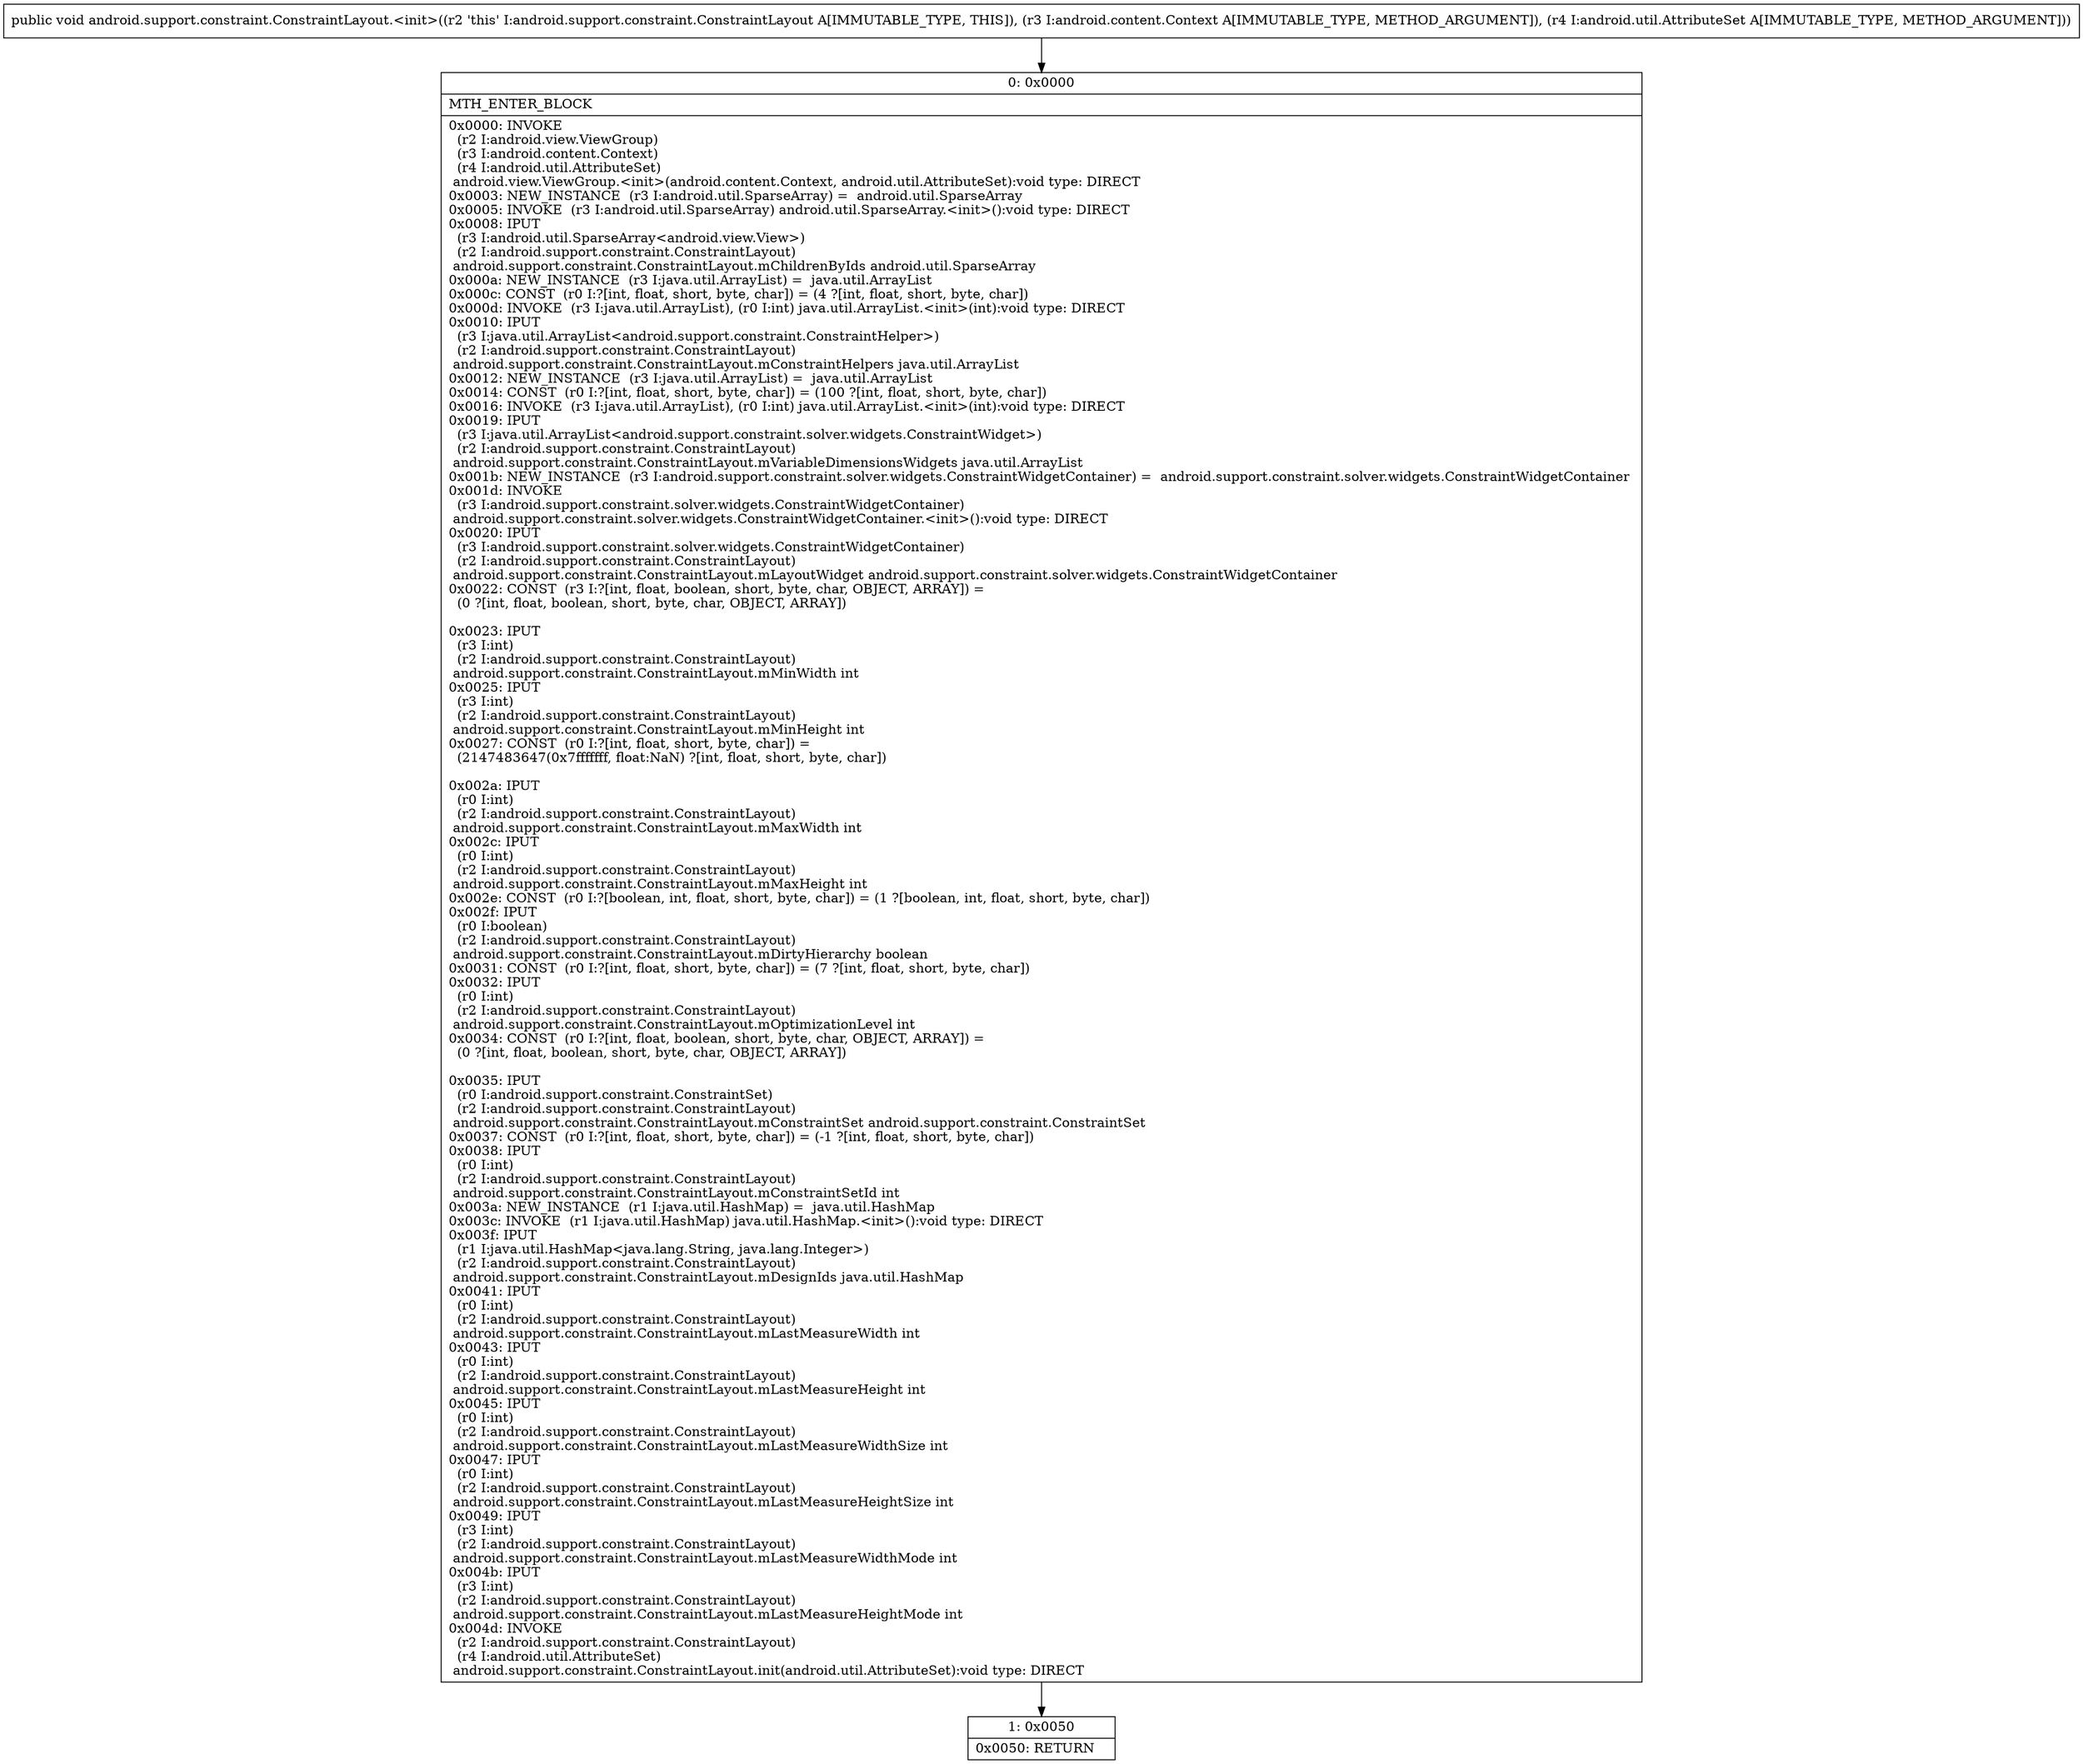 digraph "CFG forandroid.support.constraint.ConstraintLayout.\<init\>(Landroid\/content\/Context;Landroid\/util\/AttributeSet;)V" {
Node_0 [shape=record,label="{0\:\ 0x0000|MTH_ENTER_BLOCK\l|0x0000: INVOKE  \l  (r2 I:android.view.ViewGroup)\l  (r3 I:android.content.Context)\l  (r4 I:android.util.AttributeSet)\l android.view.ViewGroup.\<init\>(android.content.Context, android.util.AttributeSet):void type: DIRECT \l0x0003: NEW_INSTANCE  (r3 I:android.util.SparseArray) =  android.util.SparseArray \l0x0005: INVOKE  (r3 I:android.util.SparseArray) android.util.SparseArray.\<init\>():void type: DIRECT \l0x0008: IPUT  \l  (r3 I:android.util.SparseArray\<android.view.View\>)\l  (r2 I:android.support.constraint.ConstraintLayout)\l android.support.constraint.ConstraintLayout.mChildrenByIds android.util.SparseArray \l0x000a: NEW_INSTANCE  (r3 I:java.util.ArrayList) =  java.util.ArrayList \l0x000c: CONST  (r0 I:?[int, float, short, byte, char]) = (4 ?[int, float, short, byte, char]) \l0x000d: INVOKE  (r3 I:java.util.ArrayList), (r0 I:int) java.util.ArrayList.\<init\>(int):void type: DIRECT \l0x0010: IPUT  \l  (r3 I:java.util.ArrayList\<android.support.constraint.ConstraintHelper\>)\l  (r2 I:android.support.constraint.ConstraintLayout)\l android.support.constraint.ConstraintLayout.mConstraintHelpers java.util.ArrayList \l0x0012: NEW_INSTANCE  (r3 I:java.util.ArrayList) =  java.util.ArrayList \l0x0014: CONST  (r0 I:?[int, float, short, byte, char]) = (100 ?[int, float, short, byte, char]) \l0x0016: INVOKE  (r3 I:java.util.ArrayList), (r0 I:int) java.util.ArrayList.\<init\>(int):void type: DIRECT \l0x0019: IPUT  \l  (r3 I:java.util.ArrayList\<android.support.constraint.solver.widgets.ConstraintWidget\>)\l  (r2 I:android.support.constraint.ConstraintLayout)\l android.support.constraint.ConstraintLayout.mVariableDimensionsWidgets java.util.ArrayList \l0x001b: NEW_INSTANCE  (r3 I:android.support.constraint.solver.widgets.ConstraintWidgetContainer) =  android.support.constraint.solver.widgets.ConstraintWidgetContainer \l0x001d: INVOKE  \l  (r3 I:android.support.constraint.solver.widgets.ConstraintWidgetContainer)\l android.support.constraint.solver.widgets.ConstraintWidgetContainer.\<init\>():void type: DIRECT \l0x0020: IPUT  \l  (r3 I:android.support.constraint.solver.widgets.ConstraintWidgetContainer)\l  (r2 I:android.support.constraint.ConstraintLayout)\l android.support.constraint.ConstraintLayout.mLayoutWidget android.support.constraint.solver.widgets.ConstraintWidgetContainer \l0x0022: CONST  (r3 I:?[int, float, boolean, short, byte, char, OBJECT, ARRAY]) = \l  (0 ?[int, float, boolean, short, byte, char, OBJECT, ARRAY])\l \l0x0023: IPUT  \l  (r3 I:int)\l  (r2 I:android.support.constraint.ConstraintLayout)\l android.support.constraint.ConstraintLayout.mMinWidth int \l0x0025: IPUT  \l  (r3 I:int)\l  (r2 I:android.support.constraint.ConstraintLayout)\l android.support.constraint.ConstraintLayout.mMinHeight int \l0x0027: CONST  (r0 I:?[int, float, short, byte, char]) = \l  (2147483647(0x7fffffff, float:NaN) ?[int, float, short, byte, char])\l \l0x002a: IPUT  \l  (r0 I:int)\l  (r2 I:android.support.constraint.ConstraintLayout)\l android.support.constraint.ConstraintLayout.mMaxWidth int \l0x002c: IPUT  \l  (r0 I:int)\l  (r2 I:android.support.constraint.ConstraintLayout)\l android.support.constraint.ConstraintLayout.mMaxHeight int \l0x002e: CONST  (r0 I:?[boolean, int, float, short, byte, char]) = (1 ?[boolean, int, float, short, byte, char]) \l0x002f: IPUT  \l  (r0 I:boolean)\l  (r2 I:android.support.constraint.ConstraintLayout)\l android.support.constraint.ConstraintLayout.mDirtyHierarchy boolean \l0x0031: CONST  (r0 I:?[int, float, short, byte, char]) = (7 ?[int, float, short, byte, char]) \l0x0032: IPUT  \l  (r0 I:int)\l  (r2 I:android.support.constraint.ConstraintLayout)\l android.support.constraint.ConstraintLayout.mOptimizationLevel int \l0x0034: CONST  (r0 I:?[int, float, boolean, short, byte, char, OBJECT, ARRAY]) = \l  (0 ?[int, float, boolean, short, byte, char, OBJECT, ARRAY])\l \l0x0035: IPUT  \l  (r0 I:android.support.constraint.ConstraintSet)\l  (r2 I:android.support.constraint.ConstraintLayout)\l android.support.constraint.ConstraintLayout.mConstraintSet android.support.constraint.ConstraintSet \l0x0037: CONST  (r0 I:?[int, float, short, byte, char]) = (\-1 ?[int, float, short, byte, char]) \l0x0038: IPUT  \l  (r0 I:int)\l  (r2 I:android.support.constraint.ConstraintLayout)\l android.support.constraint.ConstraintLayout.mConstraintSetId int \l0x003a: NEW_INSTANCE  (r1 I:java.util.HashMap) =  java.util.HashMap \l0x003c: INVOKE  (r1 I:java.util.HashMap) java.util.HashMap.\<init\>():void type: DIRECT \l0x003f: IPUT  \l  (r1 I:java.util.HashMap\<java.lang.String, java.lang.Integer\>)\l  (r2 I:android.support.constraint.ConstraintLayout)\l android.support.constraint.ConstraintLayout.mDesignIds java.util.HashMap \l0x0041: IPUT  \l  (r0 I:int)\l  (r2 I:android.support.constraint.ConstraintLayout)\l android.support.constraint.ConstraintLayout.mLastMeasureWidth int \l0x0043: IPUT  \l  (r0 I:int)\l  (r2 I:android.support.constraint.ConstraintLayout)\l android.support.constraint.ConstraintLayout.mLastMeasureHeight int \l0x0045: IPUT  \l  (r0 I:int)\l  (r2 I:android.support.constraint.ConstraintLayout)\l android.support.constraint.ConstraintLayout.mLastMeasureWidthSize int \l0x0047: IPUT  \l  (r0 I:int)\l  (r2 I:android.support.constraint.ConstraintLayout)\l android.support.constraint.ConstraintLayout.mLastMeasureHeightSize int \l0x0049: IPUT  \l  (r3 I:int)\l  (r2 I:android.support.constraint.ConstraintLayout)\l android.support.constraint.ConstraintLayout.mLastMeasureWidthMode int \l0x004b: IPUT  \l  (r3 I:int)\l  (r2 I:android.support.constraint.ConstraintLayout)\l android.support.constraint.ConstraintLayout.mLastMeasureHeightMode int \l0x004d: INVOKE  \l  (r2 I:android.support.constraint.ConstraintLayout)\l  (r4 I:android.util.AttributeSet)\l android.support.constraint.ConstraintLayout.init(android.util.AttributeSet):void type: DIRECT \l}"];
Node_1 [shape=record,label="{1\:\ 0x0050|0x0050: RETURN   \l}"];
MethodNode[shape=record,label="{public void android.support.constraint.ConstraintLayout.\<init\>((r2 'this' I:android.support.constraint.ConstraintLayout A[IMMUTABLE_TYPE, THIS]), (r3 I:android.content.Context A[IMMUTABLE_TYPE, METHOD_ARGUMENT]), (r4 I:android.util.AttributeSet A[IMMUTABLE_TYPE, METHOD_ARGUMENT])) }"];
MethodNode -> Node_0;
Node_0 -> Node_1;
}

